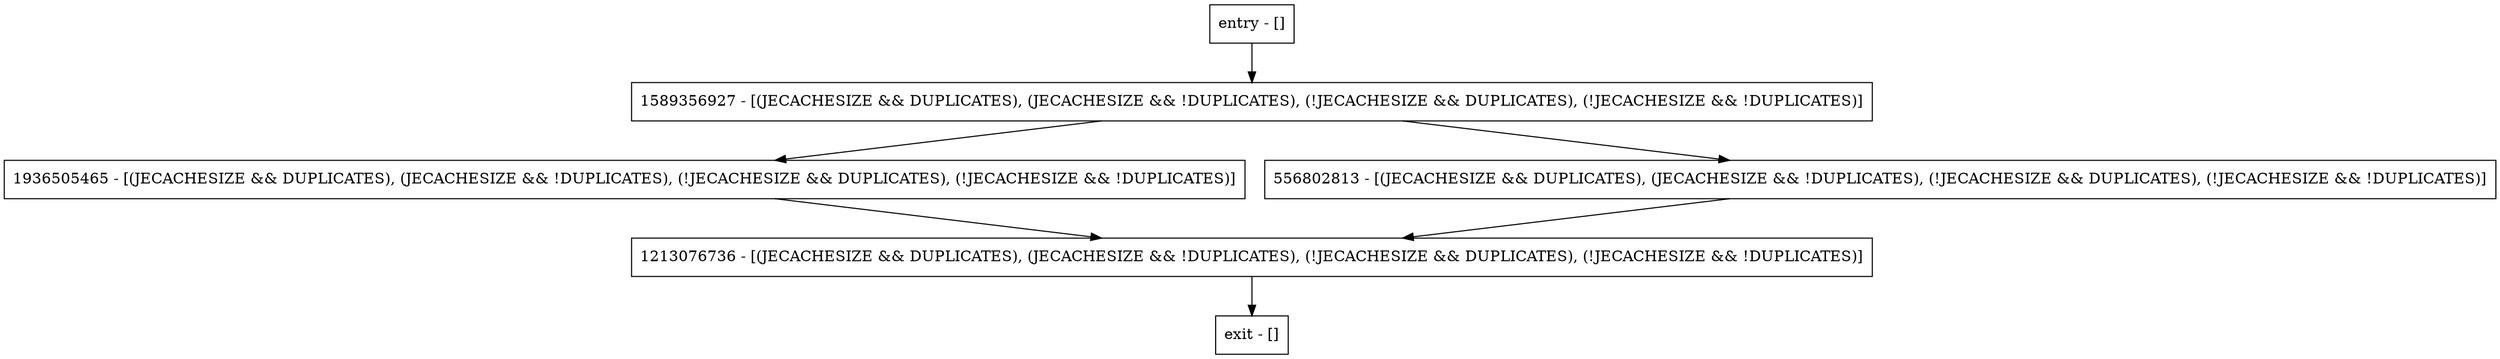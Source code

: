 digraph isExpirationInHours {
node [shape=record];
entry [label="entry - []"];
exit [label="exit - []"];
1936505465 [label="1936505465 - [(JECACHESIZE && DUPLICATES), (JECACHESIZE && !DUPLICATES), (!JECACHESIZE && DUPLICATES), (!JECACHESIZE && !DUPLICATES)]"];
1213076736 [label="1213076736 - [(JECACHESIZE && DUPLICATES), (JECACHESIZE && !DUPLICATES), (!JECACHESIZE && DUPLICATES), (!JECACHESIZE && !DUPLICATES)]"];
556802813 [label="556802813 - [(JECACHESIZE && DUPLICATES), (JECACHESIZE && !DUPLICATES), (!JECACHESIZE && DUPLICATES), (!JECACHESIZE && !DUPLICATES)]"];
1589356927 [label="1589356927 - [(JECACHESIZE && DUPLICATES), (JECACHESIZE && !DUPLICATES), (!JECACHESIZE && DUPLICATES), (!JECACHESIZE && !DUPLICATES)]"];
entry;
exit;
entry -> 1589356927;
1936505465 -> 1213076736;
1213076736 -> exit;
556802813 -> 1213076736;
1589356927 -> 1936505465;
1589356927 -> 556802813;
}
